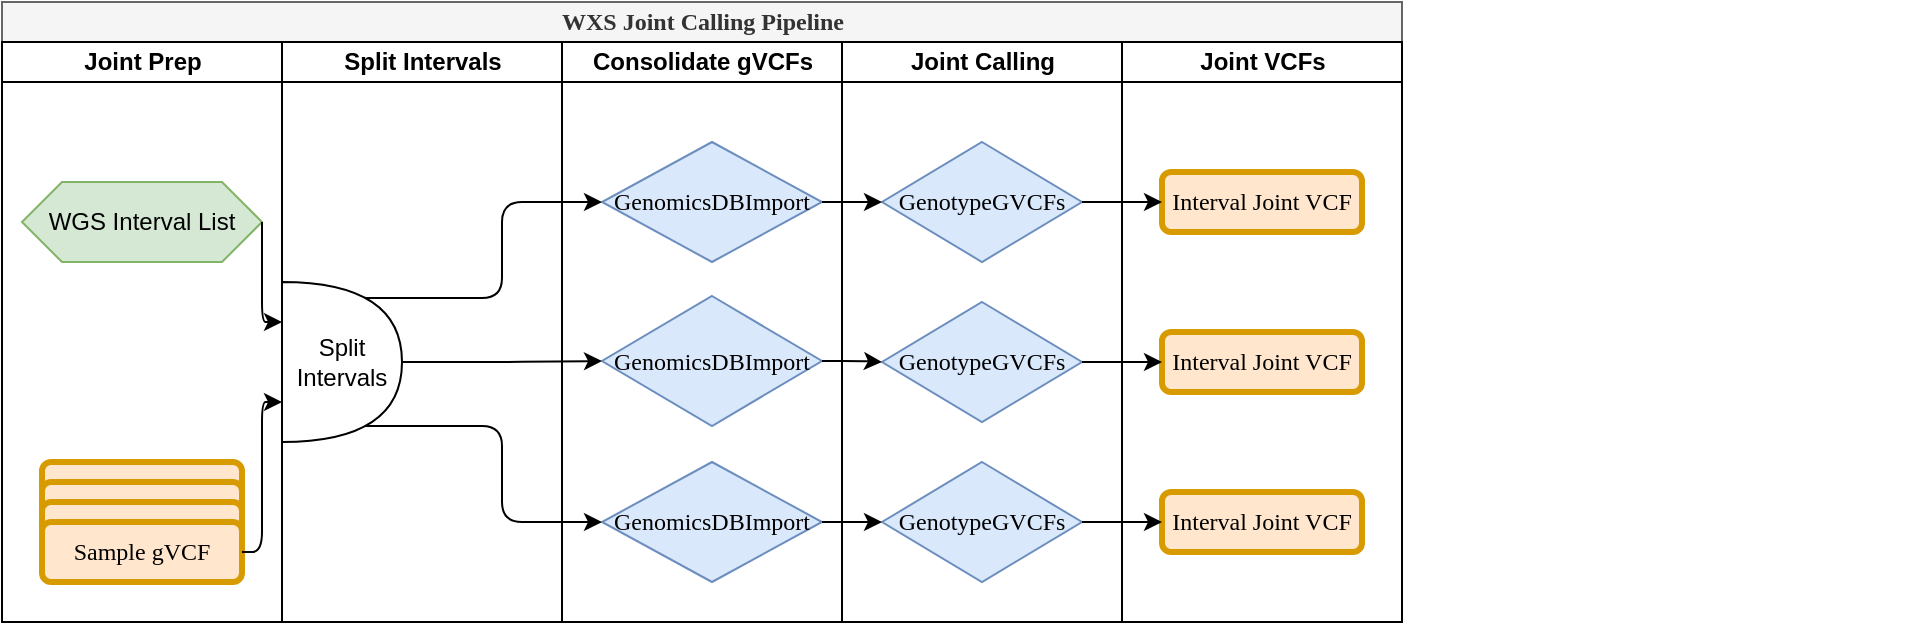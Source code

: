 <mxfile version="24.2.5" type="device">
  <diagram name="Page-1" id="74e2e168-ea6b-b213-b513-2b3c1d86103e">
    <mxGraphModel dx="2134" dy="420" grid="1" gridSize="10" guides="1" tooltips="1" connect="1" arrows="1" fold="1" page="1" pageScale="1" pageWidth="1100" pageHeight="850" background="none" math="0" shadow="0">
      <root>
        <mxCell id="0" />
        <mxCell id="1" parent="0" />
        <mxCell id="77e6c97f196da883-1" value="WXS Joint Calling Pipeline" style="swimlane;html=1;childLayout=stackLayout;startSize=20;rounded=0;shadow=0;labelBackgroundColor=none;strokeWidth=1;fontFamily=Verdana;fontSize=12;align=center;fillColor=#f5f5f5;fontColor=#333333;strokeColor=#666666;" parent="1" vertex="1">
          <mxGeometry x="-730" y="10" width="700" height="310" as="geometry" />
        </mxCell>
        <mxCell id="Nnj7Wq_yGs6EVmE-nwQ6-24" value="" style="edgeStyle=orthogonalEdgeStyle;rounded=0;orthogonalLoop=1;jettySize=auto;html=1;fillColor=#f5f5f5;strokeColor=#999999;" parent="77e6c97f196da883-1" edge="1">
          <mxGeometry relative="1" as="geometry">
            <mxPoint x="490" y="250" as="sourcePoint" />
          </mxGeometry>
        </mxCell>
        <mxCell id="Nnj7Wq_yGs6EVmE-nwQ6-13" value="" style="edgeStyle=orthogonalEdgeStyle;rounded=0;orthogonalLoop=1;jettySize=auto;html=1;strokeWidth=3;dashed=1;" parent="77e6c97f196da883-1" edge="1">
          <mxGeometry relative="1" as="geometry">
            <mxPoint x="225" y="217.5" as="sourcePoint" />
          </mxGeometry>
        </mxCell>
        <mxCell id="Nnj7Wq_yGs6EVmE-nwQ6-19" value="" style="edgeStyle=orthogonalEdgeStyle;rounded=0;orthogonalLoop=1;jettySize=auto;html=1;fillColor=#f5f5f5;strokeColor=#999999;exitX=1;exitY=0.5;exitDx=0;exitDy=0;" parent="77e6c97f196da883-1" edge="1">
          <mxGeometry relative="1" as="geometry">
            <mxPoint x="360" y="175" as="sourcePoint" />
          </mxGeometry>
        </mxCell>
        <mxCell id="Nnj7Wq_yGs6EVmE-nwQ6-26" value="" style="edgeStyle=orthogonalEdgeStyle;rounded=0;orthogonalLoop=1;jettySize=auto;html=1;strokeWidth=3;" parent="77e6c97f196da883-1" edge="1">
          <mxGeometry relative="1" as="geometry">
            <mxPoint x="490" y="360" as="sourcePoint" />
          </mxGeometry>
        </mxCell>
        <mxCell id="Nnj7Wq_yGs6EVmE-nwQ6-32" value="" style="edgeStyle=orthogonalEdgeStyle;rounded=0;orthogonalLoop=1;jettySize=auto;html=1;strokeColor=#999999;" parent="77e6c97f196da883-1" edge="1">
          <mxGeometry relative="1" as="geometry">
            <mxPoint x="475" y="112.5" as="sourcePoint" />
          </mxGeometry>
        </mxCell>
        <mxCell id="Nnj7Wq_yGs6EVmE-nwQ6-37" value="" style="edgeStyle=orthogonalEdgeStyle;rounded=1;orthogonalLoop=1;jettySize=auto;html=1;strokeWidth=3;" parent="77e6c97f196da883-1" edge="1">
          <mxGeometry relative="1" as="geometry">
            <mxPoint x="730" y="425" as="sourcePoint" />
          </mxGeometry>
        </mxCell>
        <mxCell id="Nnj7Wq_yGs6EVmE-nwQ6-18" value="" style="edgeStyle=orthogonalEdgeStyle;rounded=1;orthogonalLoop=1;jettySize=auto;html=1;entryX=0;entryY=0.5;entryDx=0;entryDy=0;strokeWidth=3;" parent="77e6c97f196da883-1" edge="1">
          <mxGeometry relative="1" as="geometry">
            <Array as="points">
              <mxPoint x="310" y="360" />
            </Array>
            <mxPoint x="310" y="190" as="sourcePoint" />
          </mxGeometry>
        </mxCell>
        <mxCell id="Nnj7Wq_yGs6EVmE-nwQ6-34" value="" style="edgeStyle=orthogonalEdgeStyle;rounded=1;orthogonalLoop=1;jettySize=auto;html=1;strokeWidth=3;" parent="77e6c97f196da883-1" edge="1">
          <mxGeometry relative="1" as="geometry">
            <Array as="points">
              <mxPoint x="560" y="425" />
            </Array>
            <mxPoint x="560" y="375" as="sourcePoint" />
          </mxGeometry>
        </mxCell>
        <mxCell id="Nnj7Wq_yGs6EVmE-nwQ6-51" value="" style="edgeStyle=orthogonalEdgeStyle;rounded=1;orthogonalLoop=1;jettySize=auto;html=1;strokeWidth=3;dashed=1;" parent="77e6c97f196da883-1" edge="1">
          <mxGeometry relative="1" as="geometry">
            <mxPoint x="115" y="175" as="sourcePoint" />
          </mxGeometry>
        </mxCell>
        <mxCell id="xKvOOhsYieL9IacCuS3Y-6" value="Joint Prep" style="swimlane;html=1;startSize=20;" parent="77e6c97f196da883-1" vertex="1">
          <mxGeometry y="20" width="140" height="290" as="geometry" />
        </mxCell>
        <mxCell id="xKvOOhsYieL9IacCuS3Y-21" value="Sample gVCF" style="rounded=1;whiteSpace=wrap;html=1;shadow=0;labelBackgroundColor=none;strokeWidth=3;fontFamily=Verdana;fontSize=8;align=center;fillColor=#ffe6cc;strokeColor=#d79b00;" parent="xKvOOhsYieL9IacCuS3Y-6" vertex="1">
          <mxGeometry x="20" y="210" width="100" height="30" as="geometry" />
        </mxCell>
        <mxCell id="xKvOOhsYieL9IacCuS3Y-22" value="Sample gVCF" style="rounded=1;whiteSpace=wrap;html=1;shadow=0;labelBackgroundColor=none;strokeWidth=3;fontFamily=Verdana;fontSize=8;align=center;fillColor=#ffe6cc;strokeColor=#d79b00;" parent="xKvOOhsYieL9IacCuS3Y-6" vertex="1">
          <mxGeometry x="20" y="220" width="100" height="30" as="geometry" />
        </mxCell>
        <mxCell id="xKvOOhsYieL9IacCuS3Y-23" value="Sample gVCF" style="rounded=1;whiteSpace=wrap;html=1;shadow=0;labelBackgroundColor=none;strokeWidth=3;fontFamily=Verdana;fontSize=8;align=center;fillColor=#ffe6cc;strokeColor=#d79b00;" parent="xKvOOhsYieL9IacCuS3Y-6" vertex="1">
          <mxGeometry x="20" y="230" width="100" height="30" as="geometry" />
        </mxCell>
        <mxCell id="xKvOOhsYieL9IacCuS3Y-24" value="Sample gVCF" style="rounded=1;whiteSpace=wrap;html=1;shadow=0;labelBackgroundColor=none;strokeWidth=3;fontFamily=Verdana;fontSize=12;align=center;fillColor=#ffe6cc;strokeColor=#d79b00;" parent="xKvOOhsYieL9IacCuS3Y-6" vertex="1">
          <mxGeometry x="20" y="240" width="100" height="30" as="geometry" />
        </mxCell>
        <mxCell id="xKvOOhsYieL9IacCuS3Y-30" value="WGS Interval List" style="shape=hexagon;perimeter=hexagonPerimeter2;whiteSpace=wrap;html=1;fixedSize=1;fillColor=#d5e8d4;strokeColor=#82b366;" parent="xKvOOhsYieL9IacCuS3Y-6" vertex="1">
          <mxGeometry x="10" y="70" width="120" height="40" as="geometry" />
        </mxCell>
        <mxCell id="xKvOOhsYieL9IacCuS3Y-25" value="Split Intervals" style="swimlane;html=1;startSize=20;" parent="77e6c97f196da883-1" vertex="1">
          <mxGeometry x="140" y="20" width="140" height="290" as="geometry" />
        </mxCell>
        <mxCell id="xKvOOhsYieL9IacCuS3Y-116" value="Split Intervals" style="shape=or;whiteSpace=wrap;html=1;strokeWidth=1;" parent="xKvOOhsYieL9IacCuS3Y-25" vertex="1">
          <mxGeometry y="120" width="60" height="80" as="geometry" />
        </mxCell>
        <mxCell id="xKvOOhsYieL9IacCuS3Y-32" value="" style="edgeStyle=orthogonalEdgeStyle;rounded=1;orthogonalLoop=1;jettySize=auto;html=1;entryX=0;entryY=0.25;entryDx=0;entryDy=0;entryPerimeter=0;" parent="77e6c97f196da883-1" source="xKvOOhsYieL9IacCuS3Y-30" target="xKvOOhsYieL9IacCuS3Y-116" edge="1">
          <mxGeometry relative="1" as="geometry">
            <Array as="points">
              <mxPoint x="130" y="160" />
            </Array>
          </mxGeometry>
        </mxCell>
        <mxCell id="xKvOOhsYieL9IacCuS3Y-110" value="Consolidate gVCFs" style="swimlane;html=1;startSize=20;" parent="77e6c97f196da883-1" vertex="1">
          <mxGeometry x="280" y="20" width="140" height="290" as="geometry" />
        </mxCell>
        <mxCell id="xKvOOhsYieL9IacCuS3Y-111" value="GenomicsDBImport" style="rhombus;whiteSpace=wrap;html=1;rounded=0;shadow=0;labelBackgroundColor=none;strokeWidth=1;fontFamily=Verdana;fontSize=12;align=center;fillColor=#dae8fc;strokeColor=#6c8ebf;" parent="xKvOOhsYieL9IacCuS3Y-110" vertex="1">
          <mxGeometry x="20" y="50" width="110" height="60" as="geometry" />
        </mxCell>
        <mxCell id="xKvOOhsYieL9IacCuS3Y-113" value="GenomicsDBImport" style="rhombus;whiteSpace=wrap;html=1;rounded=0;shadow=0;labelBackgroundColor=none;strokeWidth=1;fontFamily=Verdana;fontSize=12;align=center;fillColor=#dae8fc;strokeColor=#6c8ebf;" parent="xKvOOhsYieL9IacCuS3Y-110" vertex="1">
          <mxGeometry x="20" y="127" width="110" height="65" as="geometry" />
        </mxCell>
        <mxCell id="xKvOOhsYieL9IacCuS3Y-115" value="GenomicsDBImport" style="rhombus;whiteSpace=wrap;html=1;rounded=0;shadow=0;labelBackgroundColor=none;strokeWidth=1;fontFamily=Verdana;fontSize=12;align=center;fillColor=#dae8fc;strokeColor=#6c8ebf;" parent="xKvOOhsYieL9IacCuS3Y-110" vertex="1">
          <mxGeometry x="20" y="210" width="110" height="60" as="geometry" />
        </mxCell>
        <mxCell id="xKvOOhsYieL9IacCuS3Y-112" value="Joint Calling" style="swimlane;html=1;startSize=20;" parent="77e6c97f196da883-1" vertex="1">
          <mxGeometry x="420" y="20" width="140" height="290" as="geometry" />
        </mxCell>
        <mxCell id="xKvOOhsYieL9IacCuS3Y-123" value="GenotypeGVCFs" style="rhombus;whiteSpace=wrap;html=1;rounded=0;shadow=0;labelBackgroundColor=none;strokeWidth=1;fontFamily=Verdana;fontSize=12;align=center;fillColor=#dae8fc;strokeColor=#6c8ebf;" parent="xKvOOhsYieL9IacCuS3Y-112" vertex="1">
          <mxGeometry x="20" y="50" width="100" height="60" as="geometry" />
        </mxCell>
        <mxCell id="xKvOOhsYieL9IacCuS3Y-124" value="GenotypeGVCFs" style="rhombus;whiteSpace=wrap;html=1;rounded=0;shadow=0;labelBackgroundColor=none;strokeWidth=1;fontFamily=Verdana;fontSize=12;align=center;fillColor=#dae8fc;strokeColor=#6c8ebf;" parent="xKvOOhsYieL9IacCuS3Y-112" vertex="1">
          <mxGeometry x="20" y="130" width="100" height="60" as="geometry" />
        </mxCell>
        <mxCell id="xKvOOhsYieL9IacCuS3Y-125" value="GenotypeGVCFs" style="rhombus;whiteSpace=wrap;html=1;rounded=0;shadow=0;labelBackgroundColor=none;strokeWidth=1;fontFamily=Verdana;fontSize=12;align=center;fillColor=#dae8fc;strokeColor=#6c8ebf;" parent="xKvOOhsYieL9IacCuS3Y-112" vertex="1">
          <mxGeometry x="20" y="210" width="100" height="60" as="geometry" />
        </mxCell>
        <mxCell id="xKvOOhsYieL9IacCuS3Y-114" value="Joint VCFs" style="swimlane;html=1;startSize=20;" parent="77e6c97f196da883-1" vertex="1">
          <mxGeometry x="560" y="20" width="140" height="290" as="geometry" />
        </mxCell>
        <mxCell id="xKvOOhsYieL9IacCuS3Y-130" value="Interval Joint VCF" style="rounded=1;whiteSpace=wrap;html=1;shadow=0;labelBackgroundColor=none;strokeWidth=3;fontFamily=Verdana;fontSize=12;align=center;fillColor=#ffe6cc;strokeColor=#d79b00;" parent="xKvOOhsYieL9IacCuS3Y-114" vertex="1">
          <mxGeometry x="20" y="65" width="100" height="30" as="geometry" />
        </mxCell>
        <mxCell id="xKvOOhsYieL9IacCuS3Y-132" value="Interval Joint VCF" style="rounded=1;whiteSpace=wrap;html=1;shadow=0;labelBackgroundColor=none;strokeWidth=3;fontFamily=Verdana;fontSize=12;align=center;fillColor=#ffe6cc;strokeColor=#d79b00;" parent="xKvOOhsYieL9IacCuS3Y-114" vertex="1">
          <mxGeometry x="20" y="225" width="100" height="30" as="geometry" />
        </mxCell>
        <mxCell id="xKvOOhsYieL9IacCuS3Y-131" value="Interval Joint VCF" style="rounded=1;whiteSpace=wrap;html=1;shadow=0;labelBackgroundColor=none;strokeWidth=3;fontFamily=Verdana;fontSize=12;align=center;fillColor=#ffe6cc;strokeColor=#d79b00;" parent="xKvOOhsYieL9IacCuS3Y-114" vertex="1">
          <mxGeometry x="20" y="145" width="100" height="30" as="geometry" />
        </mxCell>
        <mxCell id="xKvOOhsYieL9IacCuS3Y-117" value="" style="edgeStyle=orthogonalEdgeStyle;rounded=1;orthogonalLoop=1;jettySize=auto;html=1;entryX=0;entryY=0.75;entryDx=0;entryDy=0;entryPerimeter=0;exitX=1;exitY=0.5;exitDx=0;exitDy=0;" parent="77e6c97f196da883-1" source="xKvOOhsYieL9IacCuS3Y-24" target="xKvOOhsYieL9IacCuS3Y-116" edge="1">
          <mxGeometry relative="1" as="geometry">
            <mxPoint x="1040" y="260" as="sourcePoint" />
            <mxPoint x="1050" y="310" as="targetPoint" />
            <Array as="points">
              <mxPoint x="130" y="275" />
              <mxPoint x="130" y="200" />
            </Array>
          </mxGeometry>
        </mxCell>
        <mxCell id="xKvOOhsYieL9IacCuS3Y-126" value="" style="edgeStyle=orthogonalEdgeStyle;rounded=1;orthogonalLoop=1;jettySize=auto;html=1;" parent="77e6c97f196da883-1" source="xKvOOhsYieL9IacCuS3Y-111" target="xKvOOhsYieL9IacCuS3Y-123" edge="1">
          <mxGeometry relative="1" as="geometry" />
        </mxCell>
        <mxCell id="xKvOOhsYieL9IacCuS3Y-127" value="" style="edgeStyle=orthogonalEdgeStyle;rounded=1;orthogonalLoop=1;jettySize=auto;html=1;" parent="77e6c97f196da883-1" source="xKvOOhsYieL9IacCuS3Y-113" target="xKvOOhsYieL9IacCuS3Y-124" edge="1">
          <mxGeometry relative="1" as="geometry" />
        </mxCell>
        <mxCell id="xKvOOhsYieL9IacCuS3Y-128" value="" style="edgeStyle=orthogonalEdgeStyle;rounded=1;orthogonalLoop=1;jettySize=auto;html=1;" parent="77e6c97f196da883-1" source="xKvOOhsYieL9IacCuS3Y-115" target="xKvOOhsYieL9IacCuS3Y-125" edge="1">
          <mxGeometry relative="1" as="geometry" />
        </mxCell>
        <mxCell id="xKvOOhsYieL9IacCuS3Y-133" value="" style="edgeStyle=orthogonalEdgeStyle;rounded=1;orthogonalLoop=1;jettySize=auto;html=1;" parent="77e6c97f196da883-1" source="xKvOOhsYieL9IacCuS3Y-123" target="xKvOOhsYieL9IacCuS3Y-130" edge="1">
          <mxGeometry relative="1" as="geometry" />
        </mxCell>
        <mxCell id="xKvOOhsYieL9IacCuS3Y-134" value="" style="edgeStyle=orthogonalEdgeStyle;rounded=1;orthogonalLoop=1;jettySize=auto;html=1;" parent="77e6c97f196da883-1" source="xKvOOhsYieL9IacCuS3Y-124" target="xKvOOhsYieL9IacCuS3Y-131" edge="1">
          <mxGeometry relative="1" as="geometry" />
        </mxCell>
        <mxCell id="xKvOOhsYieL9IacCuS3Y-135" value="" style="edgeStyle=orthogonalEdgeStyle;rounded=1;orthogonalLoop=1;jettySize=auto;html=1;" parent="77e6c97f196da883-1" source="xKvOOhsYieL9IacCuS3Y-125" target="xKvOOhsYieL9IacCuS3Y-132" edge="1">
          <mxGeometry relative="1" as="geometry" />
        </mxCell>
        <mxCell id="6bDRXCBrTSoavjDhb9g9-4" value="" style="edgeStyle=orthogonalEdgeStyle;rounded=1;orthogonalLoop=1;jettySize=auto;html=1;exitX=0.7;exitY=0.1;exitDx=0;exitDy=0;exitPerimeter=0;entryX=0;entryY=0.5;entryDx=0;entryDy=0;" parent="77e6c97f196da883-1" source="xKvOOhsYieL9IacCuS3Y-116" target="xKvOOhsYieL9IacCuS3Y-111" edge="1">
          <mxGeometry relative="1" as="geometry">
            <mxPoint x="180" y="290" as="sourcePoint" />
            <mxPoint x="210" y="290" as="targetPoint" />
          </mxGeometry>
        </mxCell>
        <mxCell id="6bDRXCBrTSoavjDhb9g9-5" value="" style="edgeStyle=orthogonalEdgeStyle;rounded=1;orthogonalLoop=1;jettySize=auto;html=1;exitX=1;exitY=0.5;exitDx=0;exitDy=0;exitPerimeter=0;entryX=0;entryY=0.5;entryDx=0;entryDy=0;" parent="77e6c97f196da883-1" source="xKvOOhsYieL9IacCuS3Y-116" target="xKvOOhsYieL9IacCuS3Y-113" edge="1">
          <mxGeometry relative="1" as="geometry">
            <mxPoint x="230" y="200" as="sourcePoint" />
            <mxPoint x="348" y="152" as="targetPoint" />
          </mxGeometry>
        </mxCell>
        <mxCell id="6bDRXCBrTSoavjDhb9g9-6" value="" style="edgeStyle=orthogonalEdgeStyle;rounded=1;orthogonalLoop=1;jettySize=auto;html=1;exitX=0.7;exitY=0.9;exitDx=0;exitDy=0;exitPerimeter=0;entryX=0;entryY=0.5;entryDx=0;entryDy=0;" parent="77e6c97f196da883-1" source="xKvOOhsYieL9IacCuS3Y-116" target="xKvOOhsYieL9IacCuS3Y-115" edge="1">
          <mxGeometry relative="1" as="geometry">
            <mxPoint x="240" y="240" as="sourcePoint" />
            <mxPoint x="358" y="192" as="targetPoint" />
          </mxGeometry>
        </mxCell>
        <mxCell id="xKvOOhsYieL9IacCuS3Y-1" style="edgeStyle=orthogonalEdgeStyle;rounded=0;orthogonalLoop=1;jettySize=auto;html=1;exitX=1;exitY=0.5;exitDx=0;exitDy=0;" parent="1" edge="1">
          <mxGeometry relative="1" as="geometry">
            <mxPoint x="215" y="155" as="targetPoint" />
            <mxPoint x="215" y="155" as="sourcePoint" />
          </mxGeometry>
        </mxCell>
      </root>
    </mxGraphModel>
  </diagram>
</mxfile>
